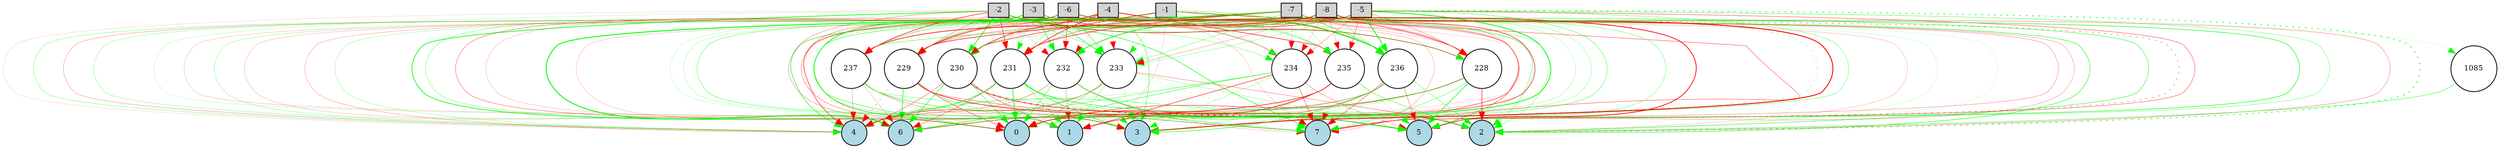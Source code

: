 digraph {
	node [fontsize=9 height=0.2 shape=circle width=0.2]
	-1 [fillcolor=lightgray shape=box style=filled]
	-2 [fillcolor=lightgray shape=box style=filled]
	-3 [fillcolor=lightgray shape=box style=filled]
	-4 [fillcolor=lightgray shape=box style=filled]
	-5 [fillcolor=lightgray shape=box style=filled]
	-6 [fillcolor=lightgray shape=box style=filled]
	-7 [fillcolor=lightgray shape=box style=filled]
	-8 [fillcolor=lightgray shape=box style=filled]
	0 [fillcolor=lightblue style=filled]
	1 [fillcolor=lightblue style=filled]
	2 [fillcolor=lightblue style=filled]
	3 [fillcolor=lightblue style=filled]
	4 [fillcolor=lightblue style=filled]
	5 [fillcolor=lightblue style=filled]
	6 [fillcolor=lightblue style=filled]
	7 [fillcolor=lightblue style=filled]
	1085 [fillcolor=white style=filled]
	228 [fillcolor=white style=filled]
	229 [fillcolor=white style=filled]
	230 [fillcolor=white style=filled]
	231 [fillcolor=white style=filled]
	232 [fillcolor=white style=filled]
	233 [fillcolor=white style=filled]
	234 [fillcolor=white style=filled]
	235 [fillcolor=white style=filled]
	236 [fillcolor=white style=filled]
	237 [fillcolor=white style=filled]
	-1 -> 228 [color=red penwidth=0.17619517617725414 style=solid]
	-1 -> 229 [color=red penwidth=0.3861017785215659 style=solid]
	-1 -> 230 [color=red penwidth=0.6122900939665662 style=solid]
	-1 -> 231 [color=red penwidth=0.16225977701124522 style=solid]
	-1 -> 232 [color=green penwidth=0.1250152886219261 style=dotted]
	-1 -> 233 [color=green penwidth=0.22860875550142823 style=solid]
	-1 -> 234 [color=green penwidth=0.19415380076669853 style=solid]
	-1 -> 235 [color=green penwidth=0.29735554839826955 style=solid]
	-1 -> 236 [color=green penwidth=0.32235258252943627 style=solid]
	-1 -> 237 [color=green penwidth=0.19365425283863646 style=solid]
	-2 -> 228 [color=red penwidth=0.738326304097869 style=solid]
	-2 -> 229 [color=red penwidth=0.2883843990885483 style=solid]
	-2 -> 230 [color=green penwidth=0.8459014446254932 style=solid]
	-2 -> 231 [color=red penwidth=0.5254737784219314 style=solid]
	-2 -> 232 [color=red penwidth=0.14334904769632337 style=solid]
	-2 -> 233 [color=green penwidth=0.276561801476045 style=solid]
	-2 -> 234 [color=green penwidth=0.29586475301061627 style=solid]
	-2 -> 235 [color=green penwidth=0.13181338449883526 style=dotted]
	-2 -> 236 [color=green penwidth=0.9561499941151602 style=solid]
	-2 -> 237 [color=red penwidth=0.6127658575486084 style=solid]
	-3 -> 228 [color=green penwidth=0.30665417251814664 style=solid]
	-3 -> 229 [color=green penwidth=0.40464703369627886 style=solid]
	-3 -> 230 [color=green penwidth=0.11731190716932458 style=solid]
	-3 -> 231 [color=green penwidth=0.219890797288694 style=solid]
	-3 -> 232 [color=green penwidth=0.6264891162392453 style=solid]
	-3 -> 233 [color=green penwidth=0.5848573746616591 style=solid]
	-3 -> 234 [color=red penwidth=0.3132011260192803 style=solid]
	-3 -> 235 [color=green penwidth=0.38132338113604936 style=solid]
	-3 -> 236 [color=red penwidth=0.19758960190724595 style=solid]
	-3 -> 237 [color=green penwidth=0.13235397924510933 style=solid]
	-4 -> 228 [color=red penwidth=0.13205303115822897 style=solid]
	-4 -> 229 [color=red penwidth=0.26322105736117873 style=solid]
	-4 -> 230 [color=red penwidth=0.7134304263681231 style=solid]
	-4 -> 231 [color=red penwidth=0.715569165294261 style=solid]
	-4 -> 232 [color=red penwidth=0.12512586928949196 style=solid]
	-4 -> 233 [color=red penwidth=0.12638834193944418 style=solid]
	-4 -> 234 [color=red penwidth=0.1101451530172974 style=solid]
	-4 -> 235 [color=red penwidth=0.6413977023477796 style=solid]
	-4 -> 236 [color=red penwidth=0.24563685256242013 style=solid]
	-4 -> 237 [color=green penwidth=0.1317264094514345 style=solid]
	-5 -> 228 [color=red penwidth=0.2597872483490389 style=solid]
	-5 -> 229 [color=red penwidth=0.3460689740431723 style=solid]
	-5 -> 230 [color=red penwidth=0.12821873202258752 style=solid]
	-5 -> 231 [color=green penwidth=0.3116757275912552 style=solid]
	-5 -> 232 [color=red penwidth=0.4213908018426126 style=solid]
	-5 -> 233 [color=green penwidth=0.24796018330675354 style=solid]
	-5 -> 234 [color=red penwidth=0.2417526516409629 style=solid]
	-5 -> 235 [color=red penwidth=0.3427924078527352 style=solid]
	-5 -> 236 [color=green penwidth=0.9516368460530259 style=solid]
	-5 -> 237 [color=red penwidth=0.1498731364630025 style=solid]
	-6 -> 228 [color=red penwidth=0.3312730365479582 style=solid]
	-6 -> 229 [color=red penwidth=0.3442373347124395 style=solid]
	-6 -> 230 [color=green penwidth=0.7047907673555305 style=dotted]
	-6 -> 231 [color=green penwidth=0.26952670482546714 style=solid]
	-6 -> 232 [color=red penwidth=0.4117478573938287 style=solid]
	-6 -> 233 [color=green penwidth=0.5105627477051754 style=solid]
	-6 -> 234 [color=green penwidth=0.14573424769212567 style=solid]
	-6 -> 235 [color=green penwidth=0.15348073213330288 style=dotted]
	-6 -> 236 [color=green penwidth=0.4573514663340088 style=solid]
	-6 -> 237 [color=red penwidth=0.10052562946553824 style=solid]
	-7 -> 228 [color=red penwidth=0.333424852600955 style=solid]
	-7 -> 229 [color=red penwidth=0.6874821380642347 style=solid]
	-7 -> 230 [color=green penwidth=0.24042571096540227 style=solid]
	-7 -> 231 [color=red penwidth=0.6367457665131424 style=solid]
	-7 -> 232 [color=green penwidth=0.16826141373809222 style=solid]
	-7 -> 233 [color=green penwidth=0.3136436915511063 style=solid]
	-7 -> 234 [color=red penwidth=0.129312549896754 style=solid]
	-7 -> 235 [color=green penwidth=0.21936416208995707 style=solid]
	-7 -> 236 [color=green penwidth=0.6027569116187547 style=solid]
	-7 -> 237 [color=green penwidth=0.41091852121962735 style=solid]
	-8 -> 228 [color=red penwidth=0.28193751680039236 style=solid]
	-8 -> 229 [color=red penwidth=0.27887939804328804 style=solid]
	-8 -> 230 [color=red penwidth=0.12969843600937078 style=solid]
	-8 -> 231 [color=red penwidth=0.149583525328229 style=solid]
	-8 -> 232 [color=green penwidth=0.733009842271866 style=solid]
	-8 -> 233 [color=red penwidth=0.22372248549472085 style=solid]
	-8 -> 234 [color=red penwidth=0.15844045695036446 style=solid]
	-8 -> 235 [color=red penwidth=0.19570063022903114 style=solid]
	-8 -> 236 [color=green penwidth=0.3115982024572813 style=solid]
	-8 -> 237 [color=red penwidth=0.7475148017110379 style=solid]
	228 -> 0 [color=red penwidth=0.507129892571021 style=solid]
	228 -> 1 [color=green penwidth=0.2999636302483401 style=solid]
	228 -> 2 [color=red penwidth=0.6123018818845792 style=solid]
	228 -> 3 [color=green penwidth=0.21314561515280545 style=solid]
	228 -> 4 [color=green penwidth=0.355244765212579 style=solid]
	228 -> 5 [color=green penwidth=0.7178899224810473 style=solid]
	228 -> 6 [color=red penwidth=0.2188509205704793 style=solid]
	228 -> 7 [color=green penwidth=0.35918684007274804 style=solid]
	229 -> 0 [color=red penwidth=0.441092969151917 style=solid]
	229 -> 1 [color=green penwidth=0.2834646575119633 style=solid]
	229 -> 2 [color=red penwidth=0.12393617373503338 style=solid]
	229 -> 3 [color=green penwidth=0.21379242074722316 style=dotted]
	229 -> 4 [color=red penwidth=0.3439818328210254 style=dotted]
	229 -> 5 [color=red penwidth=0.7166880067680871 style=solid]
	229 -> 6 [color=green penwidth=0.6597073874688065 style=solid]
	229 -> 7 [color=red penwidth=0.34949535552946576 style=solid]
	230 -> 0 [color=green penwidth=0.4497121223713898 style=solid]
	230 -> 1 [color=red penwidth=0.36337877325771917 style=solid]
	230 -> 2 [color=red penwidth=0.6428473540792613 style=solid]
	230 -> 3 [color=red penwidth=0.2513538782113022 style=dotted]
	230 -> 4 [color=red penwidth=0.3340347267318031 style=solid]
	230 -> 5 [color=red penwidth=1.112775343325331 style=dotted]
	230 -> 6 [color=green penwidth=0.6090456299610217 style=solid]
	230 -> 7 [color=green penwidth=0.27214222592278403 style=solid]
	231 -> 0 [color=green penwidth=0.7883694927351855 style=solid]
	231 -> 1 [color=green penwidth=0.3342662928682232 style=solid]
	231 -> 2 [color=green penwidth=0.5443237451181442 style=solid]
	231 -> 3 [color=green penwidth=0.6034342584567409 style=solid]
	231 -> 4 [color=green penwidth=0.701354897824035 style=solid]
	231 -> 5 [color=green penwidth=0.20617382488308023 style=solid]
	231 -> 6 [color=red penwidth=0.3333298964916012 style=solid]
	231 -> 7 [color=green penwidth=0.27206299506451526 style=solid]
	232 -> 0 [color=green penwidth=0.4444578061314628 style=solid]
	232 -> 1 [color=red penwidth=0.2514452497315012 style=solid]
	232 -> 2 [color=green penwidth=0.4305139101880755 style=solid]
	232 -> 3 [color=green penwidth=0.10116999134698472 style=solid]
	232 -> 4 [color=red penwidth=0.26892533765923 style=solid]
	232 -> 5 [color=green penwidth=0.639555518775875 style=solid]
	232 -> 6 [color=green penwidth=0.1331383034892383 style=solid]
	232 -> 7 [color=red penwidth=0.17949055942500794 style=solid]
	233 -> 0 [color=red penwidth=0.2192809810349834 style=solid]
	233 -> 1 [color=green penwidth=0.27883113293499673 style=solid]
	233 -> 2 [color=red penwidth=0.2960812532669955 style=solid]
	233 -> 3 [color=green penwidth=0.24979499206971081 style=solid]
	233 -> 4 [color=red penwidth=0.3719524672476011 style=solid]
	233 -> 5 [color=green penwidth=0.2402571906744488 style=solid]
	233 -> 6 [color=green penwidth=0.4287907741835686 style=solid]
	233 -> 7 [color=green penwidth=0.3002906501289925 style=dotted]
	234 -> 0 [color=green penwidth=0.46572351871624806 style=solid]
	234 -> 1 [color=red penwidth=0.5624748895722538 style=solid]
	234 -> 2 [color=red penwidth=0.1018831788870529 style=solid]
	234 -> 3 [color=green penwidth=0.21992389120633893 style=solid]
	234 -> 4 [color=green penwidth=0.1761140796232767 style=solid]
	234 -> 5 [color=red penwidth=0.209109110239253 style=solid]
	234 -> 6 [color=green penwidth=0.3773315372460192 style=solid]
	234 -> 7 [color=red penwidth=0.4267535057397177 style=solid]
	235 -> 0 [color=red penwidth=0.43385431634479765 style=solid]
	235 -> 1 [color=red penwidth=0.5281703578315924 style=solid]
	235 -> 2 [color=green penwidth=0.398261363205225 style=solid]
	235 -> 3 [color=green penwidth=0.2607793752390689 style=solid]
	235 -> 4 [color=green penwidth=0.1189553286619125 style=dotted]
	235 -> 5 [color=green penwidth=0.16381928916596417 style=solid]
	235 -> 6 [color=red penwidth=0.6858647019115605 style=solid]
	235 -> 7 [color=red penwidth=0.20865498087208528 style=dotted]
	236 -> 0 [color=red penwidth=0.15173881346809195 style=solid]
	236 -> 1 [color=red penwidth=0.2709346864558817 style=solid]
	236 -> 2 [color=green penwidth=0.32520310059624036 style=solid]
	236 -> 3 [color=green penwidth=0.5433130419875266 style=solid]
	236 -> 4 [color=red penwidth=0.40540598140514783 style=solid]
	236 -> 5 [color=red penwidth=0.33106912301532054 style=solid]
	236 -> 6 [color=green penwidth=0.3459261293101793 style=solid]
	236 -> 7 [color=red penwidth=0.4043860586879461 style=solid]
	237 -> 0 [color=red penwidth=0.13539224446831852 style=solid]
	237 -> 1 [color=green penwidth=0.16573995285688842 style=solid]
	237 -> 2 [color=green penwidth=0.142898005796808 style=solid]
	237 -> 3 [color=red penwidth=0.24208417304454624 style=solid]
	237 -> 4 [color=red penwidth=0.25343448241576494 style=solid]
	237 -> 5 [color=green penwidth=0.4694395695891116 style=solid]
	237 -> 6 [color=red penwidth=0.17235059362525895 style=solid]
	237 -> 7 [color=green penwidth=0.29964740003266266 style=solid]
	-1 -> 0 [color=green penwidth=0.4838806393377937 style=solid]
	-1 -> 1 [color=red penwidth=0.13685828178404746 style=solid]
	-1 -> 2 [color=green penwidth=0.4857660338016525 style=solid]
	-1 -> 3 [color=red penwidth=0.1295202759317966 style=solid]
	-1 -> 4 [color=green penwidth=0.6139878909025037 style=solid]
	-1 -> 5 [color=green penwidth=0.11555027200398964 style=solid]
	-1 -> 6 [color=red penwidth=0.2504035939252506 style=dotted]
	-1 -> 7 [color=red penwidth=0.3742827811991186 style=solid]
	-2 -> 0 [color=green penwidth=0.8120487160508681 style=solid]
	-2 -> 1 [color=green penwidth=0.1488791822811753 style=solid]
	-2 -> 2 [color=green penwidth=0.39390534108747344 style=solid]
	-2 -> 3 [color=red penwidth=0.2639009814614594 style=solid]
	-2 -> 4 [color=red penwidth=0.10477381845995858 style=solid]
	-2 -> 5 [color=red penwidth=0.40729844423445893 style=solid]
	-2 -> 6 [color=green penwidth=0.17028005934274487 style=solid]
	-2 -> 7 [color=green penwidth=0.617039664543943 style=solid]
	-3 -> 0 [color=green penwidth=0.30617176924862755 style=solid]
	-3 -> 1 [color=green penwidth=0.19230521789560226 style=solid]
	-3 -> 2 [color=red penwidth=0.16323019995097166 style=solid]
	-3 -> 3 [color=red penwidth=0.3051011112591959 style=solid]
	-3 -> 4 [color=green penwidth=0.28578447211980995 style=solid]
	-3 -> 5 [color=green penwidth=0.30994293538825196 style=solid]
	-3 -> 6 [color=red penwidth=0.16283854925821678 style=solid]
	-3 -> 7 [color=red penwidth=0.1444604429498172 style=solid]
	-4 -> 0 [color=red penwidth=0.16761716221191372 style=solid]
	-4 -> 1 [color=red penwidth=0.16149854151439508 style=solid]
	-4 -> 2 [color=green penwidth=0.2711583115541142 style=solid]
	-4 -> 3 [color=green penwidth=0.4588215143086686 style=solid]
	-4 -> 4 [color=green penwidth=0.2537438030323426 style=solid]
	-4 -> 5 [color=green penwidth=0.20604810452072236 style=solid]
	-4 -> 6 [color=red penwidth=0.16818693819327712 style=solid]
	-4 -> 7 [color=red penwidth=0.3537322930628435 style=solid]
	-5 -> 0 [color=green penwidth=0.9989267207844806 style=solid]
	-5 -> 1 [color=green penwidth=0.3914164283897239 style=solid]
	-5 -> 2 [color=green penwidth=0.8886797803530057 style=dotted]
	-5 -> 3 [color=green penwidth=0.31560923786091544 style=solid]
	-5 -> 4 [color=red penwidth=0.5989672936760522 style=solid]
	-5 -> 5 [color=green penwidth=0.3069520249269124 style=solid]
	-5 -> 6 [color=green penwidth=0.11833507436216174 style=solid]
	-5 -> 7 [color=red penwidth=0.38802449379205883 style=solid]
	-6 -> 0 [color=red penwidth=0.342537818221741 style=solid]
	-6 -> 1 [color=green penwidth=0.37330144689669364 style=solid]
	-6 -> 2 [color=green penwidth=0.14362674022411553 style=solid]
	-6 -> 3 [color=green penwidth=0.8446656398002514 style=solid]
	-6 -> 4 [color=red penwidth=0.243441243700529 style=solid]
	-6 -> 5 [color=red penwidth=0.9140738311436342 style=solid]
	-6 -> 6 [color=green penwidth=0.2367479998112044 style=solid]
	-6 -> 7 [color=red penwidth=0.20887110256965752 style=solid]
	-7 -> 0 [color=red penwidth=0.2304854751002979 style=solid]
	-7 -> 1 [color=green penwidth=0.1974477755318717 style=solid]
	-7 -> 2 [color=green penwidth=0.5445668307857222 style=solid]
	-7 -> 3 [color=green penwidth=0.3664527882813542 style=dotted]
	-7 -> 4 [color=red penwidth=0.21380510786464724 style=solid]
	-7 -> 5 [color=red penwidth=0.24062579093611067 style=solid]
	-7 -> 6 [color=green penwidth=1.126469666895809 style=solid]
	-7 -> 7 [color=red penwidth=0.26191027436830727 style=solid]
	-8 -> 0 [color=red penwidth=0.5878186751627135 style=solid]
	-8 -> 1 [color=green penwidth=0.23205951977889544 style=solid]
	-8 -> 2 [color=red penwidth=0.2797188066077201 style=solid]
	-8 -> 3 [color=red penwidth=1.1204627512262035 style=solid]
	-8 -> 4 [color=green penwidth=0.21756948304048698 style=solid]
	-8 -> 5 [color=green penwidth=0.6005149594832325 style=solid]
	-8 -> 6 [color=red penwidth=0.1687372555753816 style=solid]
	-8 -> 7 [color=red penwidth=0.4396211699515111 style=dotted]
	-5 -> 1085 [color=green penwidth=0.10961572972128819 style=solid]
	1085 -> 2 [color=green penwidth=0.4349554187810116 style=solid]
}
